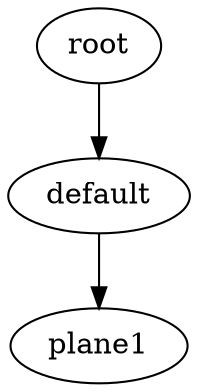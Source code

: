 digraph default {
    root_1 [label="root"];
    default_2 [label="default"];
    plane1_3 [label="plane1"];
    root_1 -> default_2;
    default_2 -> plane1_3;
}
